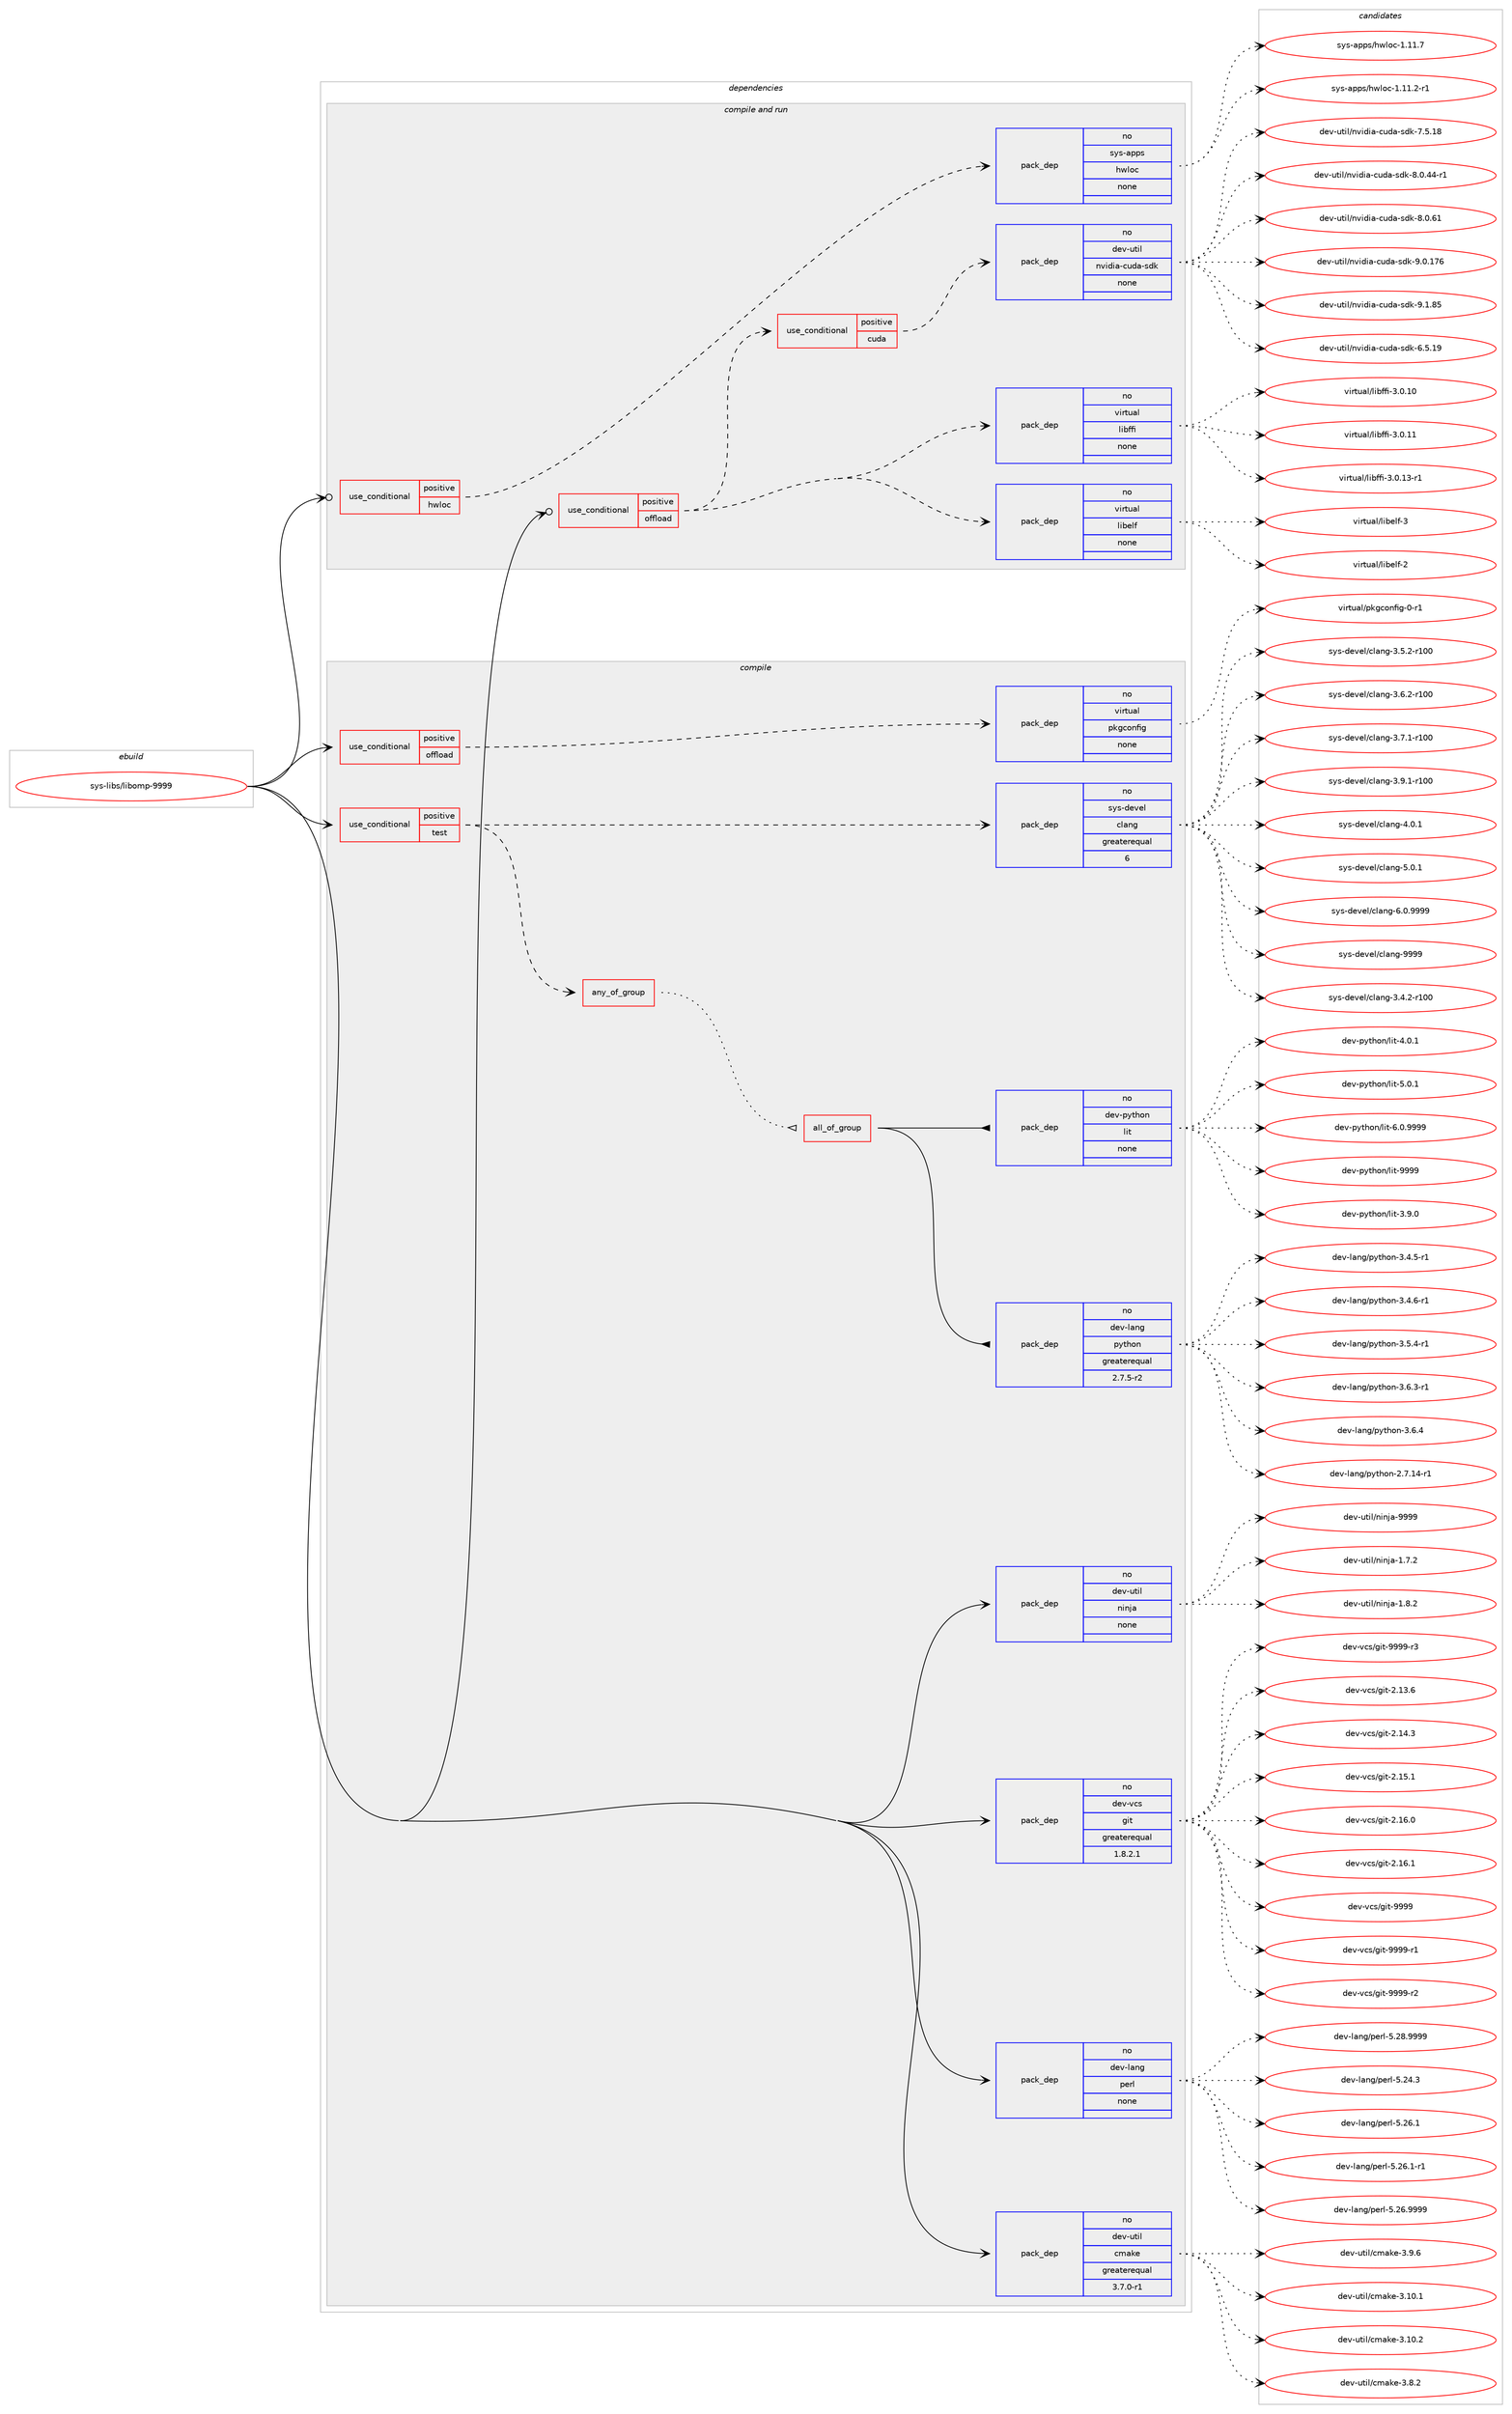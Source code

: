 digraph prolog {

# *************
# Graph options
# *************

newrank=true;
concentrate=true;
compound=true;
graph [rankdir=LR,fontname=Helvetica,fontsize=10,ranksep=1.5];#, ranksep=2.5, nodesep=0.2];
edge  [arrowhead=vee];
node  [fontname=Helvetica,fontsize=10];

# **********
# The ebuild
# **********

subgraph cluster_leftcol {
color=gray;
rank=same;
label=<<i>ebuild</i>>;
id [label="sys-libs/libomp-9999", color=red, width=4, href="../sys-libs/libomp-9999.svg"];
}

# ****************
# The dependencies
# ****************

subgraph cluster_midcol {
color=gray;
label=<<i>dependencies</i>>;
subgraph cluster_compile {
fillcolor="#eeeeee";
style=filled;
label=<<i>compile</i>>;
subgraph cond435 {
dependency5012 [label=<<TABLE BORDER="0" CELLBORDER="1" CELLSPACING="0" CELLPADDING="4"><TR><TD ROWSPAN="3" CELLPADDING="10">use_conditional</TD></TR><TR><TD>positive</TD></TR><TR><TD>offload</TD></TR></TABLE>>, shape=none, color=red];
subgraph pack4545 {
dependency5013 [label=<<TABLE BORDER="0" CELLBORDER="1" CELLSPACING="0" CELLPADDING="4" WIDTH="220"><TR><TD ROWSPAN="6" CELLPADDING="30">pack_dep</TD></TR><TR><TD WIDTH="110">no</TD></TR><TR><TD>virtual</TD></TR><TR><TD>pkgconfig</TD></TR><TR><TD>none</TD></TR><TR><TD></TD></TR></TABLE>>, shape=none, color=blue];
}
dependency5012:e -> dependency5013:w [weight=20,style="dashed",arrowhead="vee"];
}
id:e -> dependency5012:w [weight=20,style="solid",arrowhead="vee"];
subgraph cond436 {
dependency5014 [label=<<TABLE BORDER="0" CELLBORDER="1" CELLSPACING="0" CELLPADDING="4"><TR><TD ROWSPAN="3" CELLPADDING="10">use_conditional</TD></TR><TR><TD>positive</TD></TR><TR><TD>test</TD></TR></TABLE>>, shape=none, color=red];
subgraph any32 {
dependency5015 [label=<<TABLE BORDER="0" CELLBORDER="1" CELLSPACING="0" CELLPADDING="4"><TR><TD CELLPADDING="10">any_of_group</TD></TR></TABLE>>, shape=none, color=red];subgraph all3 {
dependency5016 [label=<<TABLE BORDER="0" CELLBORDER="1" CELLSPACING="0" CELLPADDING="4"><TR><TD CELLPADDING="10">all_of_group</TD></TR></TABLE>>, shape=none, color=red];subgraph pack4546 {
dependency5017 [label=<<TABLE BORDER="0" CELLBORDER="1" CELLSPACING="0" CELLPADDING="4" WIDTH="220"><TR><TD ROWSPAN="6" CELLPADDING="30">pack_dep</TD></TR><TR><TD WIDTH="110">no</TD></TR><TR><TD>dev-lang</TD></TR><TR><TD>python</TD></TR><TR><TD>greaterequal</TD></TR><TR><TD>2.7.5-r2</TD></TR></TABLE>>, shape=none, color=blue];
}
dependency5016:e -> dependency5017:w [weight=20,style="solid",arrowhead="inv"];
subgraph pack4547 {
dependency5018 [label=<<TABLE BORDER="0" CELLBORDER="1" CELLSPACING="0" CELLPADDING="4" WIDTH="220"><TR><TD ROWSPAN="6" CELLPADDING="30">pack_dep</TD></TR><TR><TD WIDTH="110">no</TD></TR><TR><TD>dev-python</TD></TR><TR><TD>lit</TD></TR><TR><TD>none</TD></TR><TR><TD></TD></TR></TABLE>>, shape=none, color=blue];
}
dependency5016:e -> dependency5018:w [weight=20,style="solid",arrowhead="inv"];
}
dependency5015:e -> dependency5016:w [weight=20,style="dotted",arrowhead="oinv"];
}
dependency5014:e -> dependency5015:w [weight=20,style="dashed",arrowhead="vee"];
subgraph pack4548 {
dependency5019 [label=<<TABLE BORDER="0" CELLBORDER="1" CELLSPACING="0" CELLPADDING="4" WIDTH="220"><TR><TD ROWSPAN="6" CELLPADDING="30">pack_dep</TD></TR><TR><TD WIDTH="110">no</TD></TR><TR><TD>sys-devel</TD></TR><TR><TD>clang</TD></TR><TR><TD>greaterequal</TD></TR><TR><TD>6</TD></TR></TABLE>>, shape=none, color=blue];
}
dependency5014:e -> dependency5019:w [weight=20,style="dashed",arrowhead="vee"];
}
id:e -> dependency5014:w [weight=20,style="solid",arrowhead="vee"];
subgraph pack4549 {
dependency5020 [label=<<TABLE BORDER="0" CELLBORDER="1" CELLSPACING="0" CELLPADDING="4" WIDTH="220"><TR><TD ROWSPAN="6" CELLPADDING="30">pack_dep</TD></TR><TR><TD WIDTH="110">no</TD></TR><TR><TD>dev-lang</TD></TR><TR><TD>perl</TD></TR><TR><TD>none</TD></TR><TR><TD></TD></TR></TABLE>>, shape=none, color=blue];
}
id:e -> dependency5020:w [weight=20,style="solid",arrowhead="vee"];
subgraph pack4550 {
dependency5021 [label=<<TABLE BORDER="0" CELLBORDER="1" CELLSPACING="0" CELLPADDING="4" WIDTH="220"><TR><TD ROWSPAN="6" CELLPADDING="30">pack_dep</TD></TR><TR><TD WIDTH="110">no</TD></TR><TR><TD>dev-util</TD></TR><TR><TD>cmake</TD></TR><TR><TD>greaterequal</TD></TR><TR><TD>3.7.0-r1</TD></TR></TABLE>>, shape=none, color=blue];
}
id:e -> dependency5021:w [weight=20,style="solid",arrowhead="vee"];
subgraph pack4551 {
dependency5022 [label=<<TABLE BORDER="0" CELLBORDER="1" CELLSPACING="0" CELLPADDING="4" WIDTH="220"><TR><TD ROWSPAN="6" CELLPADDING="30">pack_dep</TD></TR><TR><TD WIDTH="110">no</TD></TR><TR><TD>dev-util</TD></TR><TR><TD>ninja</TD></TR><TR><TD>none</TD></TR><TR><TD></TD></TR></TABLE>>, shape=none, color=blue];
}
id:e -> dependency5022:w [weight=20,style="solid",arrowhead="vee"];
subgraph pack4552 {
dependency5023 [label=<<TABLE BORDER="0" CELLBORDER="1" CELLSPACING="0" CELLPADDING="4" WIDTH="220"><TR><TD ROWSPAN="6" CELLPADDING="30">pack_dep</TD></TR><TR><TD WIDTH="110">no</TD></TR><TR><TD>dev-vcs</TD></TR><TR><TD>git</TD></TR><TR><TD>greaterequal</TD></TR><TR><TD>1.8.2.1</TD></TR></TABLE>>, shape=none, color=blue];
}
id:e -> dependency5023:w [weight=20,style="solid",arrowhead="vee"];
}
subgraph cluster_compileandrun {
fillcolor="#eeeeee";
style=filled;
label=<<i>compile and run</i>>;
subgraph cond437 {
dependency5024 [label=<<TABLE BORDER="0" CELLBORDER="1" CELLSPACING="0" CELLPADDING="4"><TR><TD ROWSPAN="3" CELLPADDING="10">use_conditional</TD></TR><TR><TD>positive</TD></TR><TR><TD>hwloc</TD></TR></TABLE>>, shape=none, color=red];
subgraph pack4553 {
dependency5025 [label=<<TABLE BORDER="0" CELLBORDER="1" CELLSPACING="0" CELLPADDING="4" WIDTH="220"><TR><TD ROWSPAN="6" CELLPADDING="30">pack_dep</TD></TR><TR><TD WIDTH="110">no</TD></TR><TR><TD>sys-apps</TD></TR><TR><TD>hwloc</TD></TR><TR><TD>none</TD></TR><TR><TD></TD></TR></TABLE>>, shape=none, color=blue];
}
dependency5024:e -> dependency5025:w [weight=20,style="dashed",arrowhead="vee"];
}
id:e -> dependency5024:w [weight=20,style="solid",arrowhead="odotvee"];
subgraph cond438 {
dependency5026 [label=<<TABLE BORDER="0" CELLBORDER="1" CELLSPACING="0" CELLPADDING="4"><TR><TD ROWSPAN="3" CELLPADDING="10">use_conditional</TD></TR><TR><TD>positive</TD></TR><TR><TD>offload</TD></TR></TABLE>>, shape=none, color=red];
subgraph pack4554 {
dependency5027 [label=<<TABLE BORDER="0" CELLBORDER="1" CELLSPACING="0" CELLPADDING="4" WIDTH="220"><TR><TD ROWSPAN="6" CELLPADDING="30">pack_dep</TD></TR><TR><TD WIDTH="110">no</TD></TR><TR><TD>virtual</TD></TR><TR><TD>libelf</TD></TR><TR><TD>none</TD></TR><TR><TD></TD></TR></TABLE>>, shape=none, color=blue];
}
dependency5026:e -> dependency5027:w [weight=20,style="dashed",arrowhead="vee"];
subgraph pack4555 {
dependency5028 [label=<<TABLE BORDER="0" CELLBORDER="1" CELLSPACING="0" CELLPADDING="4" WIDTH="220"><TR><TD ROWSPAN="6" CELLPADDING="30">pack_dep</TD></TR><TR><TD WIDTH="110">no</TD></TR><TR><TD>virtual</TD></TR><TR><TD>libffi</TD></TR><TR><TD>none</TD></TR><TR><TD></TD></TR></TABLE>>, shape=none, color=blue];
}
dependency5026:e -> dependency5028:w [weight=20,style="dashed",arrowhead="vee"];
subgraph cond439 {
dependency5029 [label=<<TABLE BORDER="0" CELLBORDER="1" CELLSPACING="0" CELLPADDING="4"><TR><TD ROWSPAN="3" CELLPADDING="10">use_conditional</TD></TR><TR><TD>positive</TD></TR><TR><TD>cuda</TD></TR></TABLE>>, shape=none, color=red];
subgraph pack4556 {
dependency5030 [label=<<TABLE BORDER="0" CELLBORDER="1" CELLSPACING="0" CELLPADDING="4" WIDTH="220"><TR><TD ROWSPAN="6" CELLPADDING="30">pack_dep</TD></TR><TR><TD WIDTH="110">no</TD></TR><TR><TD>dev-util</TD></TR><TR><TD>nvidia-cuda-sdk</TD></TR><TR><TD>none</TD></TR><TR><TD></TD></TR></TABLE>>, shape=none, color=blue];
}
dependency5029:e -> dependency5030:w [weight=20,style="dashed",arrowhead="vee"];
}
dependency5026:e -> dependency5029:w [weight=20,style="dashed",arrowhead="vee"];
}
id:e -> dependency5026:w [weight=20,style="solid",arrowhead="odotvee"];
}
subgraph cluster_run {
fillcolor="#eeeeee";
style=filled;
label=<<i>run</i>>;
}
}

# **************
# The candidates
# **************

subgraph cluster_choices {
rank=same;
color=gray;
label=<<i>candidates</i>>;

subgraph choice4545 {
color=black;
nodesep=1;
choice11810511411611797108471121071039911111010210510345484511449 [label="virtual/pkgconfig-0-r1", color=red, width=4,href="../virtual/pkgconfig-0-r1.svg"];
dependency5013:e -> choice11810511411611797108471121071039911111010210510345484511449:w [style=dotted,weight="100"];
}
subgraph choice4546 {
color=black;
nodesep=1;
choice100101118451089711010347112121116104111110455046554649524511449 [label="dev-lang/python-2.7.14-r1", color=red, width=4,href="../dev-lang/python-2.7.14-r1.svg"];
choice1001011184510897110103471121211161041111104551465246534511449 [label="dev-lang/python-3.4.5-r1", color=red, width=4,href="../dev-lang/python-3.4.5-r1.svg"];
choice1001011184510897110103471121211161041111104551465246544511449 [label="dev-lang/python-3.4.6-r1", color=red, width=4,href="../dev-lang/python-3.4.6-r1.svg"];
choice1001011184510897110103471121211161041111104551465346524511449 [label="dev-lang/python-3.5.4-r1", color=red, width=4,href="../dev-lang/python-3.5.4-r1.svg"];
choice1001011184510897110103471121211161041111104551465446514511449 [label="dev-lang/python-3.6.3-r1", color=red, width=4,href="../dev-lang/python-3.6.3-r1.svg"];
choice100101118451089711010347112121116104111110455146544652 [label="dev-lang/python-3.6.4", color=red, width=4,href="../dev-lang/python-3.6.4.svg"];
dependency5017:e -> choice100101118451089711010347112121116104111110455046554649524511449:w [style=dotted,weight="100"];
dependency5017:e -> choice1001011184510897110103471121211161041111104551465246534511449:w [style=dotted,weight="100"];
dependency5017:e -> choice1001011184510897110103471121211161041111104551465246544511449:w [style=dotted,weight="100"];
dependency5017:e -> choice1001011184510897110103471121211161041111104551465346524511449:w [style=dotted,weight="100"];
dependency5017:e -> choice1001011184510897110103471121211161041111104551465446514511449:w [style=dotted,weight="100"];
dependency5017:e -> choice100101118451089711010347112121116104111110455146544652:w [style=dotted,weight="100"];
}
subgraph choice4547 {
color=black;
nodesep=1;
choice1001011184511212111610411111047108105116455146574648 [label="dev-python/lit-3.9.0", color=red, width=4,href="../dev-python/lit-3.9.0.svg"];
choice1001011184511212111610411111047108105116455246484649 [label="dev-python/lit-4.0.1", color=red, width=4,href="../dev-python/lit-4.0.1.svg"];
choice1001011184511212111610411111047108105116455346484649 [label="dev-python/lit-5.0.1", color=red, width=4,href="../dev-python/lit-5.0.1.svg"];
choice1001011184511212111610411111047108105116455446484657575757 [label="dev-python/lit-6.0.9999", color=red, width=4,href="../dev-python/lit-6.0.9999.svg"];
choice10010111845112121116104111110471081051164557575757 [label="dev-python/lit-9999", color=red, width=4,href="../dev-python/lit-9999.svg"];
dependency5018:e -> choice1001011184511212111610411111047108105116455146574648:w [style=dotted,weight="100"];
dependency5018:e -> choice1001011184511212111610411111047108105116455246484649:w [style=dotted,weight="100"];
dependency5018:e -> choice1001011184511212111610411111047108105116455346484649:w [style=dotted,weight="100"];
dependency5018:e -> choice1001011184511212111610411111047108105116455446484657575757:w [style=dotted,weight="100"];
dependency5018:e -> choice10010111845112121116104111110471081051164557575757:w [style=dotted,weight="100"];
}
subgraph choice4548 {
color=black;
nodesep=1;
choice1151211154510010111810110847991089711010345514652465045114494848 [label="sys-devel/clang-3.4.2-r100", color=red, width=4,href="../sys-devel/clang-3.4.2-r100.svg"];
choice1151211154510010111810110847991089711010345514653465045114494848 [label="sys-devel/clang-3.5.2-r100", color=red, width=4,href="../sys-devel/clang-3.5.2-r100.svg"];
choice1151211154510010111810110847991089711010345514654465045114494848 [label="sys-devel/clang-3.6.2-r100", color=red, width=4,href="../sys-devel/clang-3.6.2-r100.svg"];
choice1151211154510010111810110847991089711010345514655464945114494848 [label="sys-devel/clang-3.7.1-r100", color=red, width=4,href="../sys-devel/clang-3.7.1-r100.svg"];
choice1151211154510010111810110847991089711010345514657464945114494848 [label="sys-devel/clang-3.9.1-r100", color=red, width=4,href="../sys-devel/clang-3.9.1-r100.svg"];
choice11512111545100101118101108479910897110103455246484649 [label="sys-devel/clang-4.0.1", color=red, width=4,href="../sys-devel/clang-4.0.1.svg"];
choice11512111545100101118101108479910897110103455346484649 [label="sys-devel/clang-5.0.1", color=red, width=4,href="../sys-devel/clang-5.0.1.svg"];
choice11512111545100101118101108479910897110103455446484657575757 [label="sys-devel/clang-6.0.9999", color=red, width=4,href="../sys-devel/clang-6.0.9999.svg"];
choice115121115451001011181011084799108971101034557575757 [label="sys-devel/clang-9999", color=red, width=4,href="../sys-devel/clang-9999.svg"];
dependency5019:e -> choice1151211154510010111810110847991089711010345514652465045114494848:w [style=dotted,weight="100"];
dependency5019:e -> choice1151211154510010111810110847991089711010345514653465045114494848:w [style=dotted,weight="100"];
dependency5019:e -> choice1151211154510010111810110847991089711010345514654465045114494848:w [style=dotted,weight="100"];
dependency5019:e -> choice1151211154510010111810110847991089711010345514655464945114494848:w [style=dotted,weight="100"];
dependency5019:e -> choice1151211154510010111810110847991089711010345514657464945114494848:w [style=dotted,weight="100"];
dependency5019:e -> choice11512111545100101118101108479910897110103455246484649:w [style=dotted,weight="100"];
dependency5019:e -> choice11512111545100101118101108479910897110103455346484649:w [style=dotted,weight="100"];
dependency5019:e -> choice11512111545100101118101108479910897110103455446484657575757:w [style=dotted,weight="100"];
dependency5019:e -> choice115121115451001011181011084799108971101034557575757:w [style=dotted,weight="100"];
}
subgraph choice4549 {
color=black;
nodesep=1;
choice10010111845108971101034711210111410845534650524651 [label="dev-lang/perl-5.24.3", color=red, width=4,href="../dev-lang/perl-5.24.3.svg"];
choice10010111845108971101034711210111410845534650544649 [label="dev-lang/perl-5.26.1", color=red, width=4,href="../dev-lang/perl-5.26.1.svg"];
choice100101118451089711010347112101114108455346505446494511449 [label="dev-lang/perl-5.26.1-r1", color=red, width=4,href="../dev-lang/perl-5.26.1-r1.svg"];
choice10010111845108971101034711210111410845534650544657575757 [label="dev-lang/perl-5.26.9999", color=red, width=4,href="../dev-lang/perl-5.26.9999.svg"];
choice10010111845108971101034711210111410845534650564657575757 [label="dev-lang/perl-5.28.9999", color=red, width=4,href="../dev-lang/perl-5.28.9999.svg"];
dependency5020:e -> choice10010111845108971101034711210111410845534650524651:w [style=dotted,weight="100"];
dependency5020:e -> choice10010111845108971101034711210111410845534650544649:w [style=dotted,weight="100"];
dependency5020:e -> choice100101118451089711010347112101114108455346505446494511449:w [style=dotted,weight="100"];
dependency5020:e -> choice10010111845108971101034711210111410845534650544657575757:w [style=dotted,weight="100"];
dependency5020:e -> choice10010111845108971101034711210111410845534650564657575757:w [style=dotted,weight="100"];
}
subgraph choice4550 {
color=black;
nodesep=1;
choice1001011184511711610510847991099710710145514649484649 [label="dev-util/cmake-3.10.1", color=red, width=4,href="../dev-util/cmake-3.10.1.svg"];
choice1001011184511711610510847991099710710145514649484650 [label="dev-util/cmake-3.10.2", color=red, width=4,href="../dev-util/cmake-3.10.2.svg"];
choice10010111845117116105108479910997107101455146564650 [label="dev-util/cmake-3.8.2", color=red, width=4,href="../dev-util/cmake-3.8.2.svg"];
choice10010111845117116105108479910997107101455146574654 [label="dev-util/cmake-3.9.6", color=red, width=4,href="../dev-util/cmake-3.9.6.svg"];
dependency5021:e -> choice1001011184511711610510847991099710710145514649484649:w [style=dotted,weight="100"];
dependency5021:e -> choice1001011184511711610510847991099710710145514649484650:w [style=dotted,weight="100"];
dependency5021:e -> choice10010111845117116105108479910997107101455146564650:w [style=dotted,weight="100"];
dependency5021:e -> choice10010111845117116105108479910997107101455146574654:w [style=dotted,weight="100"];
}
subgraph choice4551 {
color=black;
nodesep=1;
choice100101118451171161051084711010511010697454946554650 [label="dev-util/ninja-1.7.2", color=red, width=4,href="../dev-util/ninja-1.7.2.svg"];
choice100101118451171161051084711010511010697454946564650 [label="dev-util/ninja-1.8.2", color=red, width=4,href="../dev-util/ninja-1.8.2.svg"];
choice1001011184511711610510847110105110106974557575757 [label="dev-util/ninja-9999", color=red, width=4,href="../dev-util/ninja-9999.svg"];
dependency5022:e -> choice100101118451171161051084711010511010697454946554650:w [style=dotted,weight="100"];
dependency5022:e -> choice100101118451171161051084711010511010697454946564650:w [style=dotted,weight="100"];
dependency5022:e -> choice1001011184511711610510847110105110106974557575757:w [style=dotted,weight="100"];
}
subgraph choice4552 {
color=black;
nodesep=1;
choice10010111845118991154710310511645504649514654 [label="dev-vcs/git-2.13.6", color=red, width=4,href="../dev-vcs/git-2.13.6.svg"];
choice10010111845118991154710310511645504649524651 [label="dev-vcs/git-2.14.3", color=red, width=4,href="../dev-vcs/git-2.14.3.svg"];
choice10010111845118991154710310511645504649534649 [label="dev-vcs/git-2.15.1", color=red, width=4,href="../dev-vcs/git-2.15.1.svg"];
choice10010111845118991154710310511645504649544648 [label="dev-vcs/git-2.16.0", color=red, width=4,href="../dev-vcs/git-2.16.0.svg"];
choice10010111845118991154710310511645504649544649 [label="dev-vcs/git-2.16.1", color=red, width=4,href="../dev-vcs/git-2.16.1.svg"];
choice1001011184511899115471031051164557575757 [label="dev-vcs/git-9999", color=red, width=4,href="../dev-vcs/git-9999.svg"];
choice10010111845118991154710310511645575757574511449 [label="dev-vcs/git-9999-r1", color=red, width=4,href="../dev-vcs/git-9999-r1.svg"];
choice10010111845118991154710310511645575757574511450 [label="dev-vcs/git-9999-r2", color=red, width=4,href="../dev-vcs/git-9999-r2.svg"];
choice10010111845118991154710310511645575757574511451 [label="dev-vcs/git-9999-r3", color=red, width=4,href="../dev-vcs/git-9999-r3.svg"];
dependency5023:e -> choice10010111845118991154710310511645504649514654:w [style=dotted,weight="100"];
dependency5023:e -> choice10010111845118991154710310511645504649524651:w [style=dotted,weight="100"];
dependency5023:e -> choice10010111845118991154710310511645504649534649:w [style=dotted,weight="100"];
dependency5023:e -> choice10010111845118991154710310511645504649544648:w [style=dotted,weight="100"];
dependency5023:e -> choice10010111845118991154710310511645504649544649:w [style=dotted,weight="100"];
dependency5023:e -> choice1001011184511899115471031051164557575757:w [style=dotted,weight="100"];
dependency5023:e -> choice10010111845118991154710310511645575757574511449:w [style=dotted,weight="100"];
dependency5023:e -> choice10010111845118991154710310511645575757574511450:w [style=dotted,weight="100"];
dependency5023:e -> choice10010111845118991154710310511645575757574511451:w [style=dotted,weight="100"];
}
subgraph choice4553 {
color=black;
nodesep=1;
choice11512111545971121121154710411910811199454946494946504511449 [label="sys-apps/hwloc-1.11.2-r1", color=red, width=4,href="../sys-apps/hwloc-1.11.2-r1.svg"];
choice1151211154597112112115471041191081119945494649494655 [label="sys-apps/hwloc-1.11.7", color=red, width=4,href="../sys-apps/hwloc-1.11.7.svg"];
dependency5025:e -> choice11512111545971121121154710411910811199454946494946504511449:w [style=dotted,weight="100"];
dependency5025:e -> choice1151211154597112112115471041191081119945494649494655:w [style=dotted,weight="100"];
}
subgraph choice4554 {
color=black;
nodesep=1;
choice1181051141161179710847108105981011081024550 [label="virtual/libelf-2", color=red, width=4,href="../virtual/libelf-2.svg"];
choice1181051141161179710847108105981011081024551 [label="virtual/libelf-3", color=red, width=4,href="../virtual/libelf-3.svg"];
dependency5027:e -> choice1181051141161179710847108105981011081024550:w [style=dotted,weight="100"];
dependency5027:e -> choice1181051141161179710847108105981011081024551:w [style=dotted,weight="100"];
}
subgraph choice4555 {
color=black;
nodesep=1;
choice11810511411611797108471081059810210210545514648464948 [label="virtual/libffi-3.0.10", color=red, width=4,href="../virtual/libffi-3.0.10.svg"];
choice11810511411611797108471081059810210210545514648464949 [label="virtual/libffi-3.0.11", color=red, width=4,href="../virtual/libffi-3.0.11.svg"];
choice118105114116117971084710810598102102105455146484649514511449 [label="virtual/libffi-3.0.13-r1", color=red, width=4,href="../virtual/libffi-3.0.13-r1.svg"];
dependency5028:e -> choice11810511411611797108471081059810210210545514648464948:w [style=dotted,weight="100"];
dependency5028:e -> choice11810511411611797108471081059810210210545514648464949:w [style=dotted,weight="100"];
dependency5028:e -> choice118105114116117971084710810598102102105455146484649514511449:w [style=dotted,weight="100"];
}
subgraph choice4556 {
color=black;
nodesep=1;
choice1001011184511711610510847110118105100105974599117100974511510010745544653464957 [label="dev-util/nvidia-cuda-sdk-6.5.19", color=red, width=4,href="../dev-util/nvidia-cuda-sdk-6.5.19.svg"];
choice1001011184511711610510847110118105100105974599117100974511510010745554653464956 [label="dev-util/nvidia-cuda-sdk-7.5.18", color=red, width=4,href="../dev-util/nvidia-cuda-sdk-7.5.18.svg"];
choice10010111845117116105108471101181051001059745991171009745115100107455646484652524511449 [label="dev-util/nvidia-cuda-sdk-8.0.44-r1", color=red, width=4,href="../dev-util/nvidia-cuda-sdk-8.0.44-r1.svg"];
choice1001011184511711610510847110118105100105974599117100974511510010745564648465449 [label="dev-util/nvidia-cuda-sdk-8.0.61", color=red, width=4,href="../dev-util/nvidia-cuda-sdk-8.0.61.svg"];
choice100101118451171161051084711011810510010597459911710097451151001074557464846495554 [label="dev-util/nvidia-cuda-sdk-9.0.176", color=red, width=4,href="../dev-util/nvidia-cuda-sdk-9.0.176.svg"];
choice1001011184511711610510847110118105100105974599117100974511510010745574649465653 [label="dev-util/nvidia-cuda-sdk-9.1.85", color=red, width=4,href="../dev-util/nvidia-cuda-sdk-9.1.85.svg"];
dependency5030:e -> choice1001011184511711610510847110118105100105974599117100974511510010745544653464957:w [style=dotted,weight="100"];
dependency5030:e -> choice1001011184511711610510847110118105100105974599117100974511510010745554653464956:w [style=dotted,weight="100"];
dependency5030:e -> choice10010111845117116105108471101181051001059745991171009745115100107455646484652524511449:w [style=dotted,weight="100"];
dependency5030:e -> choice1001011184511711610510847110118105100105974599117100974511510010745564648465449:w [style=dotted,weight="100"];
dependency5030:e -> choice100101118451171161051084711011810510010597459911710097451151001074557464846495554:w [style=dotted,weight="100"];
dependency5030:e -> choice1001011184511711610510847110118105100105974599117100974511510010745574649465653:w [style=dotted,weight="100"];
}
}

}
